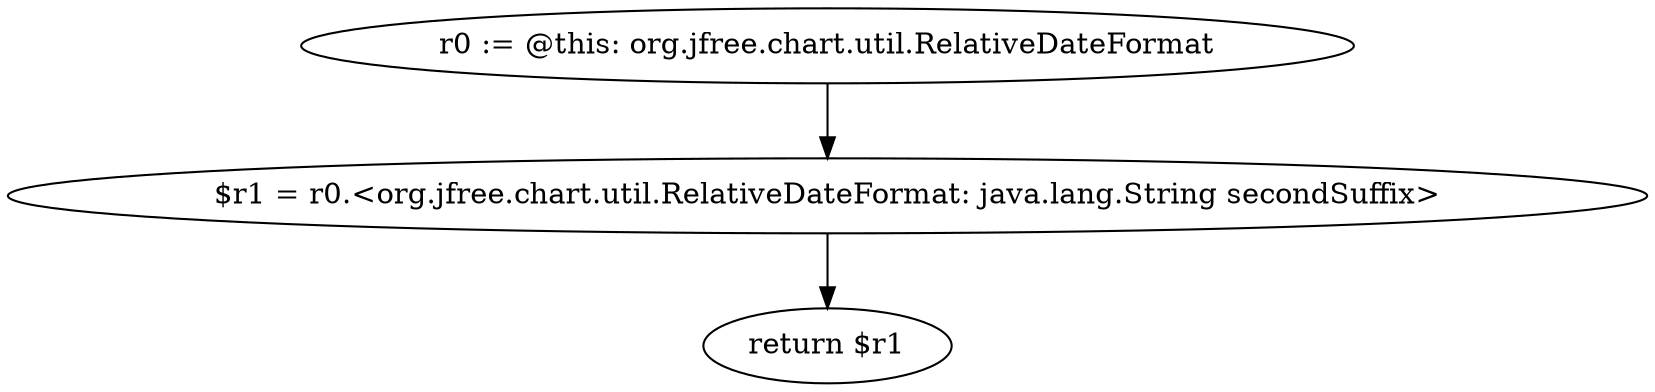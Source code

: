 digraph "unitGraph" {
    "r0 := @this: org.jfree.chart.util.RelativeDateFormat"
    "$r1 = r0.<org.jfree.chart.util.RelativeDateFormat: java.lang.String secondSuffix>"
    "return $r1"
    "r0 := @this: org.jfree.chart.util.RelativeDateFormat"->"$r1 = r0.<org.jfree.chart.util.RelativeDateFormat: java.lang.String secondSuffix>";
    "$r1 = r0.<org.jfree.chart.util.RelativeDateFormat: java.lang.String secondSuffix>"->"return $r1";
}
